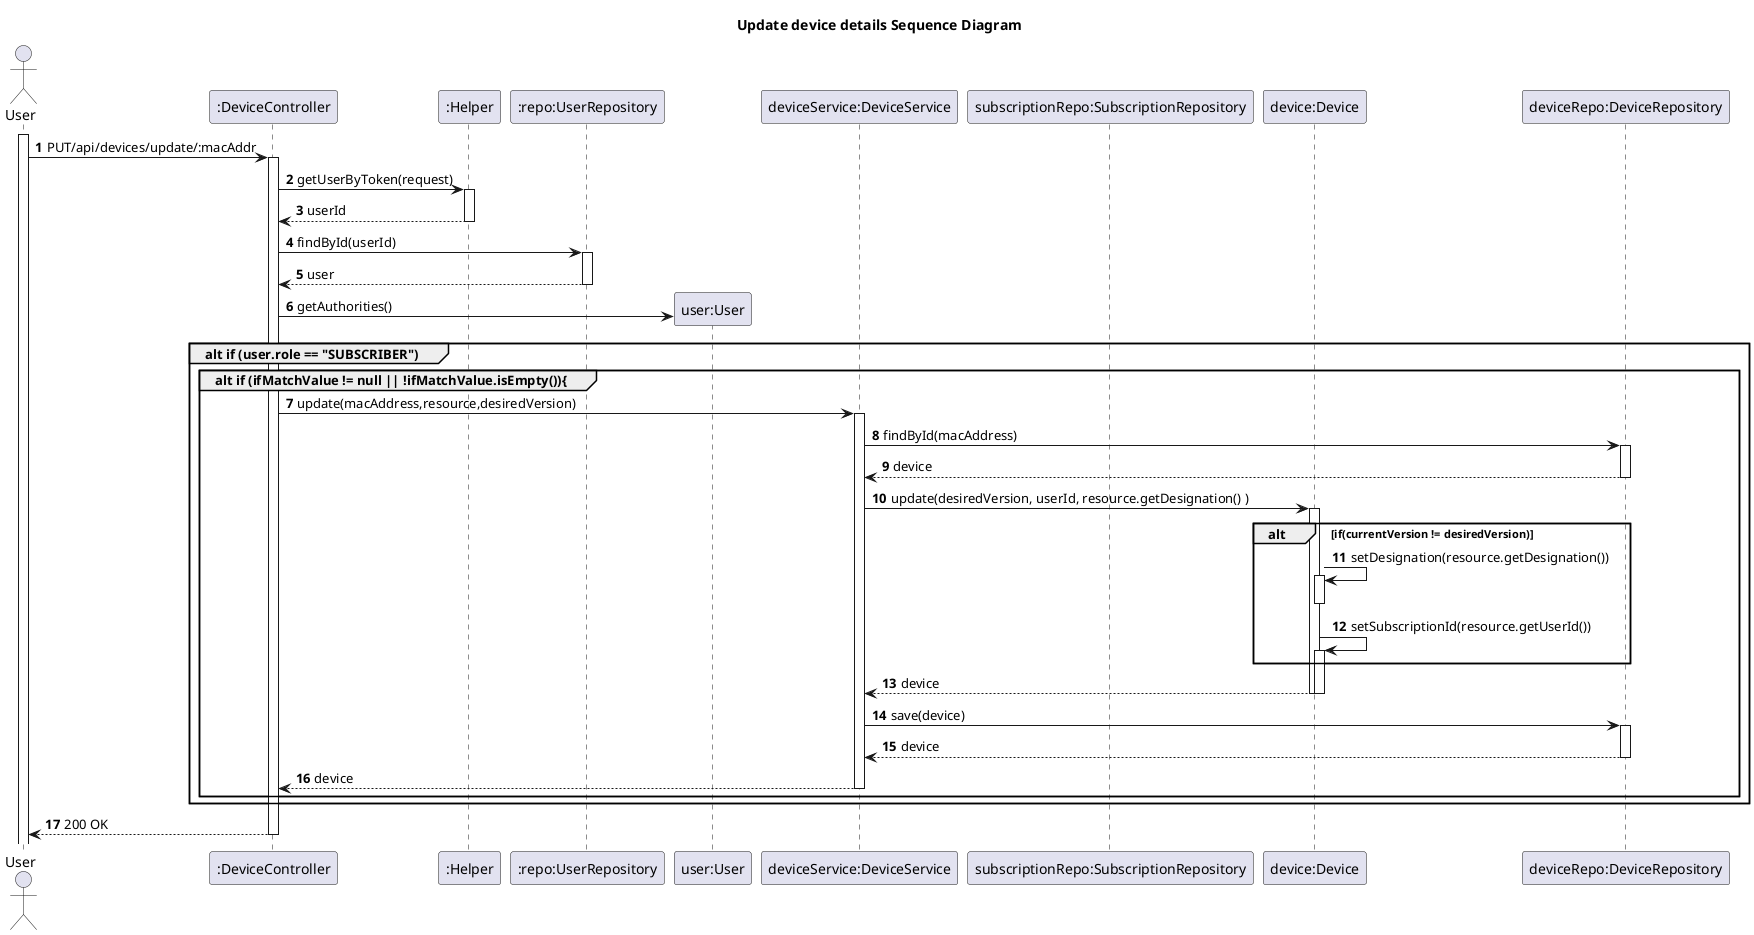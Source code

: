 @startuml
'https://plantuml.com/sequence-diagram

title Update device details Sequence Diagram

autoactivate on
autonumber

actor "User" as User
participant ":DeviceController" as Ctrl
participant ":Helper" as Helper
participant ":repo:UserRepository" as userRepo
participant "user:User" as usr
participant "deviceService:DeviceService" as Svc
participant "subscriptionRepo:SubscriptionRepository" as subRepo
participant "device:Device" as device
participant "deviceRepo:DeviceRepository" as devRepo

activate User

User -> Ctrl: PUT/api/devices/update/:macAddr
Ctrl -> Helper: getUserByToken(request)
Helper --> Ctrl: userId
Ctrl -> userRepo: findById(userId)
userRepo --> Ctrl: user
Ctrl -> usr**: getAuthorities()
group alt if (user.role == "SUBSCRIBER")
    group alt if (ifMatchValue != null || !ifMatchValue.isEmpty()){
    Ctrl -> Svc: update(macAddress,resource,desiredVersion)
    Svc -> devRepo: findById(macAddress)
    devRepo --> Svc: device
    Svc -> device: update(desiredVersion, userId, resource.getDesignation() )
    alt if(currentVersion != desiredVersion)
        device -> device: setDesignation(resource.getDesignation())
        deactivate
        device -> device: setSubscriptionId(resource.getUserId())
    end
    device --> Svc: device
    deactivate device
    Svc -> devRepo: save(device)
    devRepo --> Svc: device
    Svc --> Ctrl: device
    end
end
Ctrl --> User: 200 OK

@enduml
